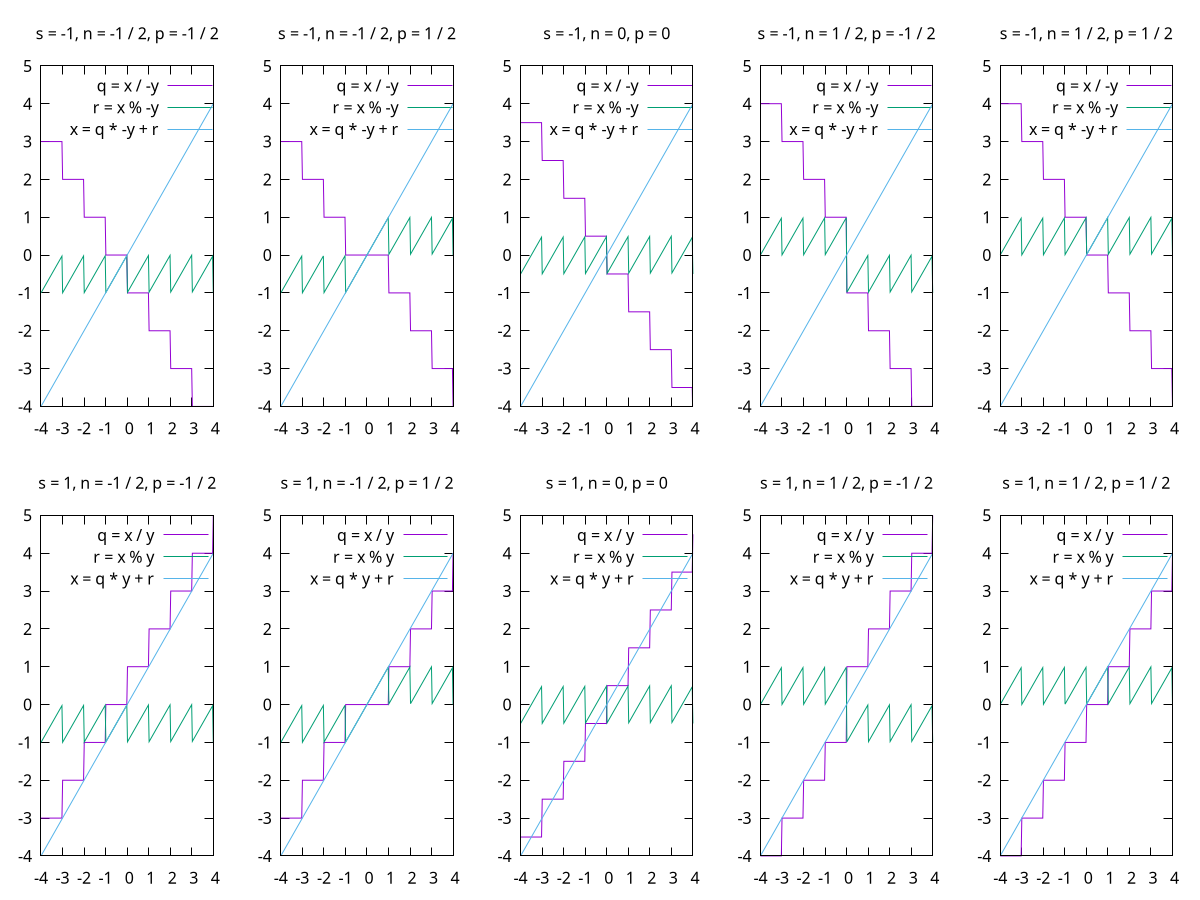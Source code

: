 # First fix the remainder line.
# There is an infinite family of possible lines,
# but if we demand that they are parametrized
# by step functions placed at the origin and
# have to be zero or one apart,
# only five candidates remain.

# set terminal pngcairo size 1600, 640 fontscale 0.8
# set output 'quot.png'
set xlabel ''
set ylabel ''
set xrange [-4.0 : 4.0]
set yrange [-4.0 : 5.0]
set samples 256
set key center top
set dummy x
set multiplot layout 2, 5
even(x) = x % 2 == 0
rem(x) = x - floor(x) - 1.0 / 2.0
quot(x) = x - rem(x)
stepn(x, y) = x < 0.0 ? y : 0.0
stepp(x, y) = x > 0.0 ? y : 0.0
ratio(n, d) = n == 0 || n == d ? sprintf('%d', n) : sprintf('%d / %d', n, d)
minus(n) = n < 0 ? '-' : ''
do for [i = 0 : 1] {
  s = i == 0 ? -1.0 : 1.0
  do for [j = 0 : 2] {
    do for [k = 0 : 2] {
      if (even(k - j)) {
        nt2 = j - 1.0
        pt2 = k - 1.0
        n = (1.0 / 2.0) * nt2
        p = (1.0 / 2.0) * pt2
        set title \
          sprintf('s = %d, n = %s, p = %s', s, ratio(nt2, 2), ratio(pt2, 2))
        plot s * (quot(x) - stepn(x, n) - stepp(x, p)) with lines title \
          sprintf('q = x / %sy', minus(s)), \
          rem(x) + stepn(x, n) + stepp(x, p) with lines title \
          sprintf('r = x %% %sy', minus(s)), \
          quot(x) + rem(x) with lines title \
          sprintf('x = q * %sy + r', minus(s))
      }
    }
  }
}
unset multiplot
